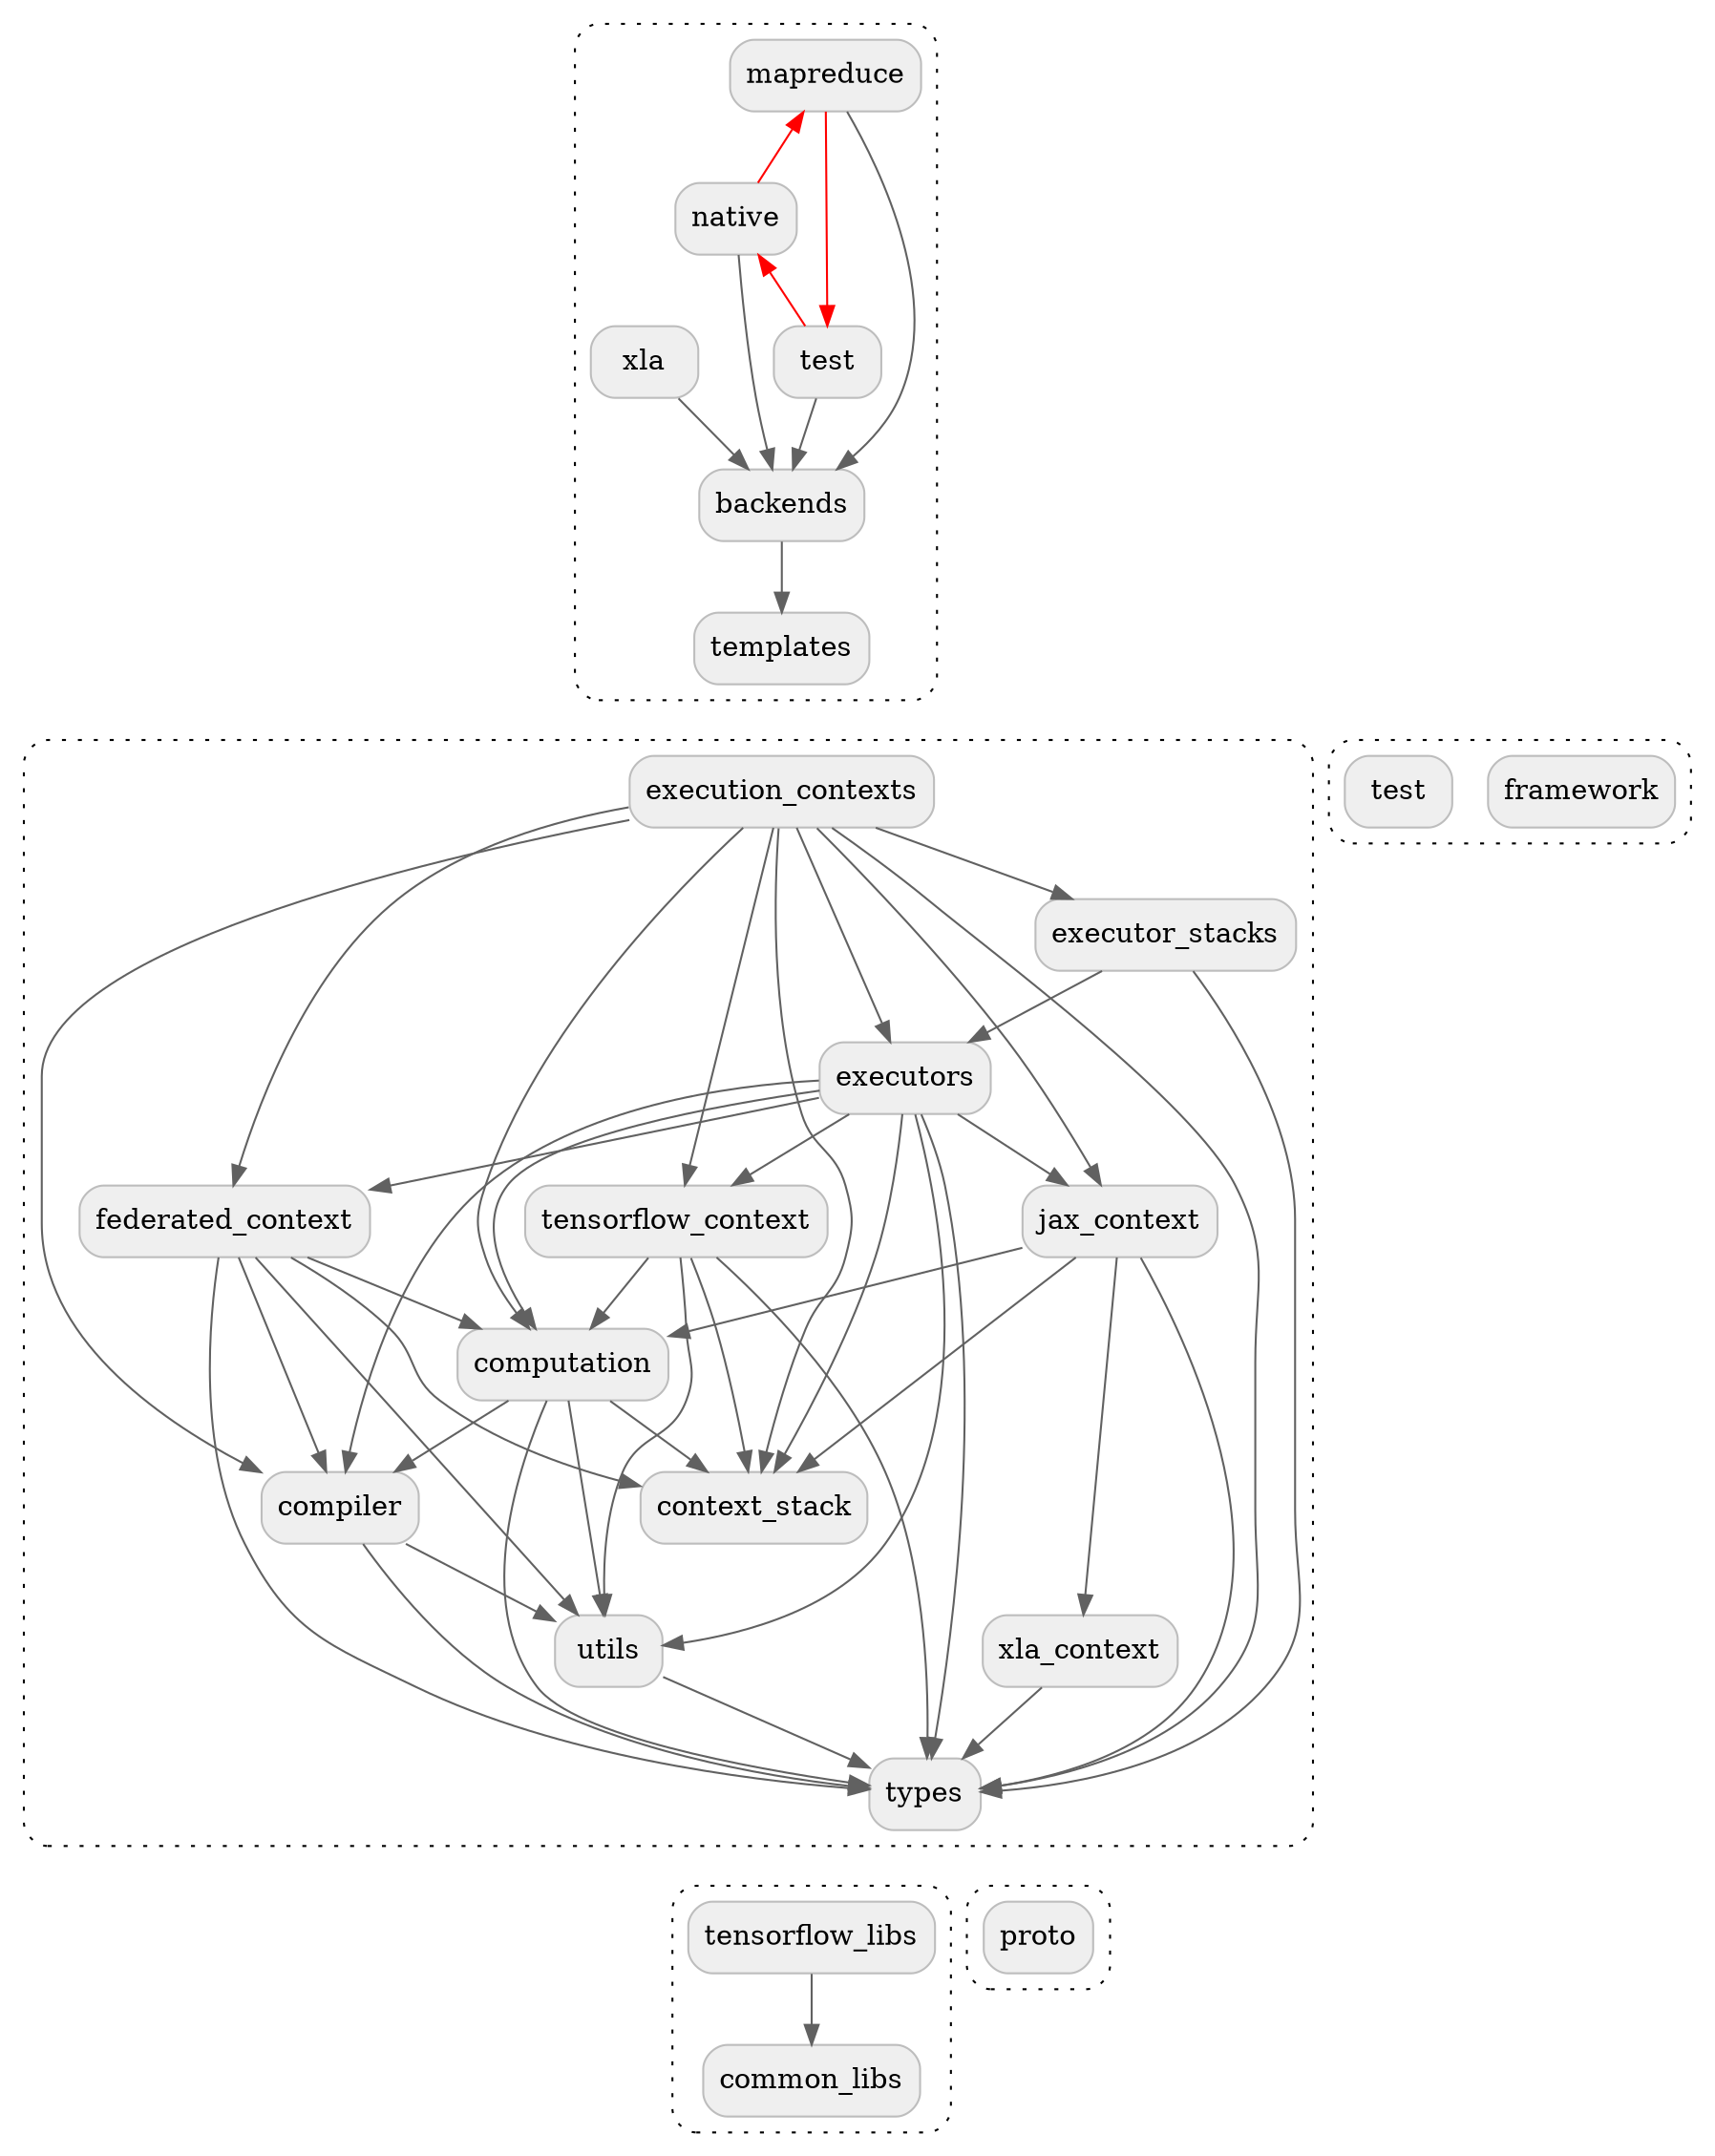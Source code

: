 digraph {
  graph [style="dotted,rounded"]
  node [shape="box", style="rounded,filled", fillcolor="#efefef", color="#bdbdbd"]
  edge [color="#616161"]

  subgraph cluster_core_0 {
    mapreduce [href="https://github.com/tensorflow/federated/blob/main/tensorflow_federated/python/core/backends/mapreduce" target="_parent",]
    native [href="https://github.com/tensorflow/federated/blob/main/tensorflow_federated/python/core/backends/native" target="_parent",]
    backends_test [label="test", href="https://github.com/tensorflow/federated/blob/main/tensorflow_federated/python/core/backends/test" target="_parent",]
    xla [href="https://github.com/tensorflow/federated/blob/main/tensorflow_federated/python/core/backends/xla" target="_parent",]
    backends [href="https://github.com/tensorflow/federated/blob/main/tensorflow_federated/python/core/backends" target="_parent"]
    templates [href="https://github.com/tensorflow/federated/blob/main/tensorflow_federated/python/core/templates" target="_parent"]
  }

  mapreduce -> backends
  native -> backends
  backends_test -> backends
  xla -> backends
  backends -> templates
  templates -> execution_contexts [arrowhead="none", style="invisible"]

  // TODO: b/233800075 - Remove dependency from `native` to `mapreduce`.
  mapreduce -> native [dir=back, color="#ff0000"]
  // TODO: b/233800373 - Remove dependency from `test` to `native`.
  native -> backends_test [dir=back, color="#ff0000"]
  // TODO: b/233801300 - Remove dependency from `mapreduce` to `test`.
  mapreduce -> backends_test [color="#ff0000"]

  subgraph cluster_core_1 {
    framework [href="https://github.com/tensorflow/federated/blob/main/tensorflow_federated/python/core/framework" target="_parent"]
    test [href="https://github.com/tensorflow/federated/blob/main/tensorflow_federated/python/core/test" target="_parent"]
  }

  framework -> executor_stacks [arrowhead="none", style="invisible"]
  test -> executor_stacks [arrowhead="none", style="invisible"]

  subgraph cluster_core_2 {
    execution_contexts [href="https://github.com/tensorflow/federated/blob/main/tensorflow_federated/python/core/impl/execution_contexts" target="_parent"]
    executor_stacks [href="https://github.com/tensorflow/federated/blob/main/tensorflow_federated/python/core/impl/executor_stacks" target="_parent"]
    executors [href="https://github.com/tensorflow/federated/blob/main/tensorflow_federated/python/core/impl/executors" target="_parent"]
    federated_context [href="https://github.com/tensorflow/federated/blob/main/tensorflow_federated/python/core/impl/federated_context" target="_parent"]
    tensorflow_context [href="https://github.com/tensorflow/federated/blob/main/tensorflow_federated/python/core/impl/tensorflow_context" target="_parent"]
    jax_context [href="https://github.com/tensorflow/federated/blob/main/tensorflow_federated/python/core/impl/jax_context" target="_parent"]
    xla_context [href="https://github.com/tensorflow/federated/blob/main/tensorflow_federated/python/core/impl/jax_context" target="_parent"]
    computation [href="https://github.com/tensorflow/federated/blob/main/tensorflow_federated/python/core/impl/computation" target="_parent"]
    compiler [href="https://github.com/tensorflow/federated/blob/main/tensorflow_federated/python/core/impl/compiler" target="_parent"]
    utils [href="https://github.com/tensorflow/federated/blob/main/tensorflow_federated/python/core/impl/utils" target="_parent"]
    types [href="https://github.com/tensorflow/federated/blob/main/tensorflow_federated/python/core/impl/types" target="_parent"]
    context_stack [href="https://github.com/tensorflow/federated/blob/main/tensorflow_federated/python/core/impl/context_stack" target="_parent"]
  }

  execution_contexts -> executor_stacks
  execution_contexts -> executors
  execution_contexts -> federated_context
  execution_contexts -> tensorflow_context
  execution_contexts -> jax_context
  execution_contexts -> computation
  execution_contexts -> compiler
  execution_contexts -> types
  execution_contexts -> context_stack
  executor_stacks -> executors
  executor_stacks -> types
  executors -> federated_context
  executors -> tensorflow_context
  executors -> jax_context
  executors -> computation
  executors -> compiler
  executors -> utils
  executors -> types
  executors -> context_stack
  federated_context -> computation
  federated_context -> compiler
  federated_context -> utils
  federated_context -> types
  federated_context -> context_stack
  tensorflow_context -> computation
  tensorflow_context -> utils
  tensorflow_context -> types
  tensorflow_context -> context_stack
  jax_context -> xla_context
  jax_context -> computation
  jax_context -> types
  jax_context -> context_stack
  xla_context -> types
  computation -> compiler
  computation -> utils
  computation -> types
  computation -> context_stack
  compiler -> utils
  compiler -> types
  utils -> types
  types -> tensorflow_libs [arrowhead="none", style="invisible"]
  types -> proto [arrowhead="none", style="invisible"]

  subgraph cluster_core_3 {
    tensorflow_libs [href="https://github.com/tensorflow/federated/blob/main/tensorflow_federated/python/tensorflow_libs" target="_parent"]
    common_libs [href="https://github.com/tensorflow/federated/blob/main/tensorflow_federated/python/common_libs" target="_parent"]
  }

  tensorflow_libs -> common_libs

  subgraph cluster_core_4 {
    proto [href="https://github.com/tensorflow/federated/blob/main/tensorflow_federated/proto" target="_parent"]
  }
}
